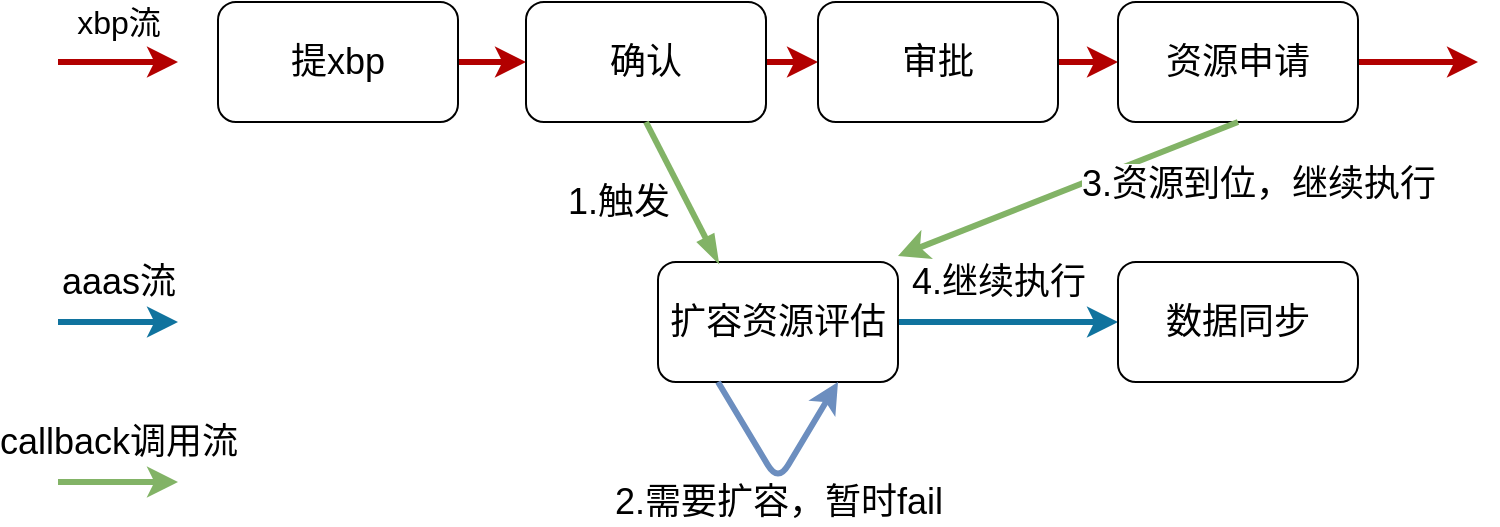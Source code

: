 <mxfile version="14.8.3" type="github"><diagram id="vrpQdMHLNav3i56jJOV3" name="Page-1"><mxGraphModel dx="1426" dy="678" grid="1" gridSize="10" guides="1" tooltips="1" connect="1" arrows="1" fold="1" page="1" pageScale="1" pageWidth="827" pageHeight="1169" math="0" shadow="0"><root><mxCell id="0"/><mxCell id="1" parent="0"/><mxCell id="i7TDHmUVeIf5uWGiKSon-3" value="" style="edgeStyle=orthogonalEdgeStyle;rounded=0;orthogonalLoop=1;jettySize=auto;html=1;fillColor=#e51400;strokeColor=#B20000;strokeWidth=3;" edge="1" parent="1" source="i7TDHmUVeIf5uWGiKSon-1" target="i7TDHmUVeIf5uWGiKSon-2"><mxGeometry relative="1" as="geometry"/></mxCell><mxCell id="i7TDHmUVeIf5uWGiKSon-1" value="提xbp" style="rounded=1;whiteSpace=wrap;html=1;fontSize=18;" vertex="1" parent="1"><mxGeometry x="140" y="210" width="120" height="60" as="geometry"/></mxCell><mxCell id="i7TDHmUVeIf5uWGiKSon-5" value="" style="edgeStyle=orthogonalEdgeStyle;rounded=0;orthogonalLoop=1;jettySize=auto;html=1;strokeWidth=3;fillColor=#e51400;strokeColor=#B20000;" edge="1" parent="1" source="i7TDHmUVeIf5uWGiKSon-2" target="i7TDHmUVeIf5uWGiKSon-4"><mxGeometry relative="1" as="geometry"/></mxCell><mxCell id="i7TDHmUVeIf5uWGiKSon-2" value="确认" style="rounded=1;whiteSpace=wrap;html=1;fontSize=18;" vertex="1" parent="1"><mxGeometry x="294" y="210" width="120" height="60" as="geometry"/></mxCell><mxCell id="i7TDHmUVeIf5uWGiKSon-7" value="" style="edgeStyle=orthogonalEdgeStyle;rounded=0;orthogonalLoop=1;jettySize=auto;html=1;strokeWidth=3;fillColor=#e51400;strokeColor=#B20000;" edge="1" parent="1" source="i7TDHmUVeIf5uWGiKSon-4" target="i7TDHmUVeIf5uWGiKSon-6"><mxGeometry relative="1" as="geometry"/></mxCell><mxCell id="i7TDHmUVeIf5uWGiKSon-4" value="审批" style="rounded=1;whiteSpace=wrap;html=1;fontSize=18;" vertex="1" parent="1"><mxGeometry x="440" y="210" width="120" height="60" as="geometry"/></mxCell><mxCell id="i7TDHmUVeIf5uWGiKSon-9" value="" style="edgeStyle=orthogonalEdgeStyle;rounded=0;orthogonalLoop=1;jettySize=auto;html=1;fillColor=#e51400;strokeColor=#B20000;strokeWidth=3;" edge="1" parent="1" source="i7TDHmUVeIf5uWGiKSon-6"><mxGeometry relative="1" as="geometry"><mxPoint x="770" y="240" as="targetPoint"/></mxGeometry></mxCell><mxCell id="i7TDHmUVeIf5uWGiKSon-6" value="资源申请" style="rounded=1;whiteSpace=wrap;html=1;fontSize=18;" vertex="1" parent="1"><mxGeometry x="590" y="210" width="120" height="60" as="geometry"/></mxCell><mxCell id="i7TDHmUVeIf5uWGiKSon-12" value="" style="edgeStyle=orthogonalEdgeStyle;rounded=0;orthogonalLoop=1;jettySize=auto;html=1;strokeWidth=3;fillColor=#b1ddf0;strokeColor=#10739e;" edge="1" parent="1" source="i7TDHmUVeIf5uWGiKSon-10" target="i7TDHmUVeIf5uWGiKSon-11"><mxGeometry relative="1" as="geometry"/></mxCell><mxCell id="i7TDHmUVeIf5uWGiKSon-25" value="4.继续执行" style="edgeLabel;html=1;align=center;verticalAlign=middle;resizable=0;points=[];fontSize=18;" vertex="1" connectable="0" parent="i7TDHmUVeIf5uWGiKSon-12"><mxGeometry x="0.091" y="2" relative="1" as="geometry"><mxPoint x="-10" y="-18" as="offset"/></mxGeometry></mxCell><mxCell id="i7TDHmUVeIf5uWGiKSon-10" value="扩容资源评估" style="rounded=1;whiteSpace=wrap;html=1;fontSize=18;" vertex="1" parent="1"><mxGeometry x="360" y="340" width="120" height="60" as="geometry"/></mxCell><mxCell id="i7TDHmUVeIf5uWGiKSon-11" value="数据同步" style="rounded=1;whiteSpace=wrap;html=1;fontSize=18;" vertex="1" parent="1"><mxGeometry x="590" y="340" width="120" height="60" as="geometry"/></mxCell><mxCell id="i7TDHmUVeIf5uWGiKSon-17" value="" style="endArrow=classic;html=1;strokeWidth=3;fillColor=#e51400;strokeColor=#B20000;" edge="1" parent="1"><mxGeometry width="50" height="50" relative="1" as="geometry"><mxPoint x="60" y="240" as="sourcePoint"/><mxPoint x="120" y="240" as="targetPoint"/></mxGeometry></mxCell><mxCell id="i7TDHmUVeIf5uWGiKSon-18" value="" style="endArrow=classic;html=1;strokeWidth=3;fillColor=#b1ddf0;strokeColor=#10739e;" edge="1" parent="1"><mxGeometry width="50" height="50" relative="1" as="geometry"><mxPoint x="60" y="370" as="sourcePoint"/><mxPoint x="120" y="370" as="targetPoint"/></mxGeometry></mxCell><mxCell id="i7TDHmUVeIf5uWGiKSon-20" value="aaas流" style="edgeLabel;html=1;align=center;verticalAlign=middle;resizable=0;points=[];fontSize=18;" vertex="1" connectable="0" parent="i7TDHmUVeIf5uWGiKSon-18"><mxGeometry y="-4" relative="1" as="geometry"><mxPoint y="-24" as="offset"/></mxGeometry></mxCell><mxCell id="i7TDHmUVeIf5uWGiKSon-19" value="xbp流" style="text;html=1;align=center;verticalAlign=middle;resizable=0;points=[];autosize=1;strokeColor=none;fontSize=16;" vertex="1" parent="1"><mxGeometry x="60" y="210" width="60" height="20" as="geometry"/></mxCell><mxCell id="i7TDHmUVeIf5uWGiKSon-21" value="" style="endArrow=classic;html=1;strokeWidth=3;fillColor=#d5e8d4;strokeColor=#82b366;" edge="1" parent="1"><mxGeometry width="50" height="50" relative="1" as="geometry"><mxPoint x="60" y="450" as="sourcePoint"/><mxPoint x="120" y="450" as="targetPoint"/></mxGeometry></mxCell><mxCell id="i7TDHmUVeIf5uWGiKSon-22" value="callback调用流" style="edgeLabel;html=1;align=center;verticalAlign=middle;resizable=0;points=[];fontSize=18;" vertex="1" connectable="0" parent="i7TDHmUVeIf5uWGiKSon-21"><mxGeometry y="-4" relative="1" as="geometry"><mxPoint y="-24" as="offset"/></mxGeometry></mxCell><mxCell id="i7TDHmUVeIf5uWGiKSon-23" value="" style="endArrow=blockThin;html=1;strokeWidth=3;fillColor=#d5e8d4;entryX=0.25;entryY=0;entryDx=0;entryDy=0;exitX=0.5;exitY=1;exitDx=0;exitDy=0;startArrow=none;startFill=0;endFill=1;strokeColor=#82b366;" edge="1" parent="1" source="i7TDHmUVeIf5uWGiKSon-2" target="i7TDHmUVeIf5uWGiKSon-10"><mxGeometry width="50" height="50" relative="1" as="geometry"><mxPoint x="230" y="369.5" as="sourcePoint"/><mxPoint x="290" y="369.5" as="targetPoint"/></mxGeometry></mxCell><mxCell id="i7TDHmUVeIf5uWGiKSon-30" value="1.触发" style="edgeLabel;html=1;align=center;verticalAlign=middle;resizable=0;points=[];fontSize=18;" vertex="1" connectable="0" parent="i7TDHmUVeIf5uWGiKSon-23"><mxGeometry x="-0.08" y="-2" relative="1" as="geometry"><mxPoint x="-29" y="7" as="offset"/></mxGeometry></mxCell><mxCell id="i7TDHmUVeIf5uWGiKSon-27" value="" style="endArrow=classic;html=1;fontSize=18;strokeWidth=3;fillColor=#d5e8d4;exitX=0.5;exitY=1;exitDx=0;exitDy=0;strokeColor=#82b366;" edge="1" parent="1" source="i7TDHmUVeIf5uWGiKSon-6"><mxGeometry width="50" height="50" relative="1" as="geometry"><mxPoint x="390" y="370" as="sourcePoint"/><mxPoint x="480" y="337" as="targetPoint"/></mxGeometry></mxCell><mxCell id="i7TDHmUVeIf5uWGiKSon-28" value="3.资源到位，继续执行" style="edgeLabel;html=1;align=center;verticalAlign=middle;resizable=0;points=[];fontSize=18;" vertex="1" connectable="0" parent="i7TDHmUVeIf5uWGiKSon-27"><mxGeometry x="-0.126" y="-2" relative="1" as="geometry"><mxPoint x="85" y="3" as="offset"/></mxGeometry></mxCell><mxCell id="i7TDHmUVeIf5uWGiKSon-31" value="" style="endArrow=classic;html=1;fontSize=18;strokeColor=#6c8ebf;strokeWidth=3;fillColor=#dae8fc;entryX=0.75;entryY=1;entryDx=0;entryDy=0;exitX=0.25;exitY=1;exitDx=0;exitDy=0;" edge="1" parent="1" source="i7TDHmUVeIf5uWGiKSon-10" target="i7TDHmUVeIf5uWGiKSon-10"><mxGeometry width="50" height="50" relative="1" as="geometry"><mxPoint x="390" y="370" as="sourcePoint"/><mxPoint x="430" y="430" as="targetPoint"/><Array as="points"><mxPoint x="420" y="450"/></Array></mxGeometry></mxCell><mxCell id="i7TDHmUVeIf5uWGiKSon-32" value="2.需要扩容，暂时fail" style="edgeLabel;html=1;align=center;verticalAlign=middle;resizable=0;points=[];fontSize=18;" vertex="1" connectable="0" parent="i7TDHmUVeIf5uWGiKSon-31"><mxGeometry x="0.453" y="1" relative="1" as="geometry"><mxPoint x="-13" y="33" as="offset"/></mxGeometry></mxCell></root></mxGraphModel></diagram></mxfile>